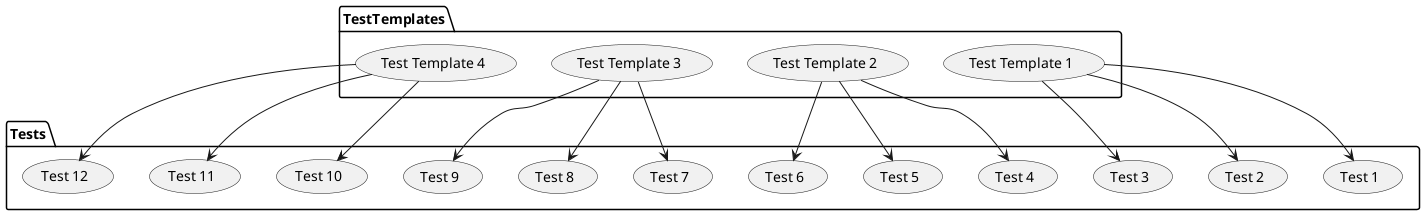 @startuml
skinparam actorStyle awesome

package TestTemplates {
	usecase "Test Template 1" as tt1
	usecase "Test Template 2" as tt2
	usecase "Test Template 3" as tt3
	usecase "Test Template 4" as tt4
}

package Tests {
	usecase "Test 1" as t1
	usecase "Test 2" as t2
	usecase "Test 3" as t3
	usecase "Test 4" as t4
	usecase "Test 5" as t5
	usecase "Test 6" as t6
	usecase "Test 7" as t7
	usecase "Test 8" as t8
	usecase "Test 9" as t9
	usecase "Test 10" as t10
	usecase "Test 11" as t11
	usecase "Test 12" as t12
}

tt1 --> t1
tt1 --> t2
tt1 --> t3

tt2 --> t4
tt2 --> t5
tt2 --> t6

tt3 --> t7
tt3 --> t8
tt3 --> t9

tt4 --> t10
tt4 --> t11
tt4 --> t12

@enduml
